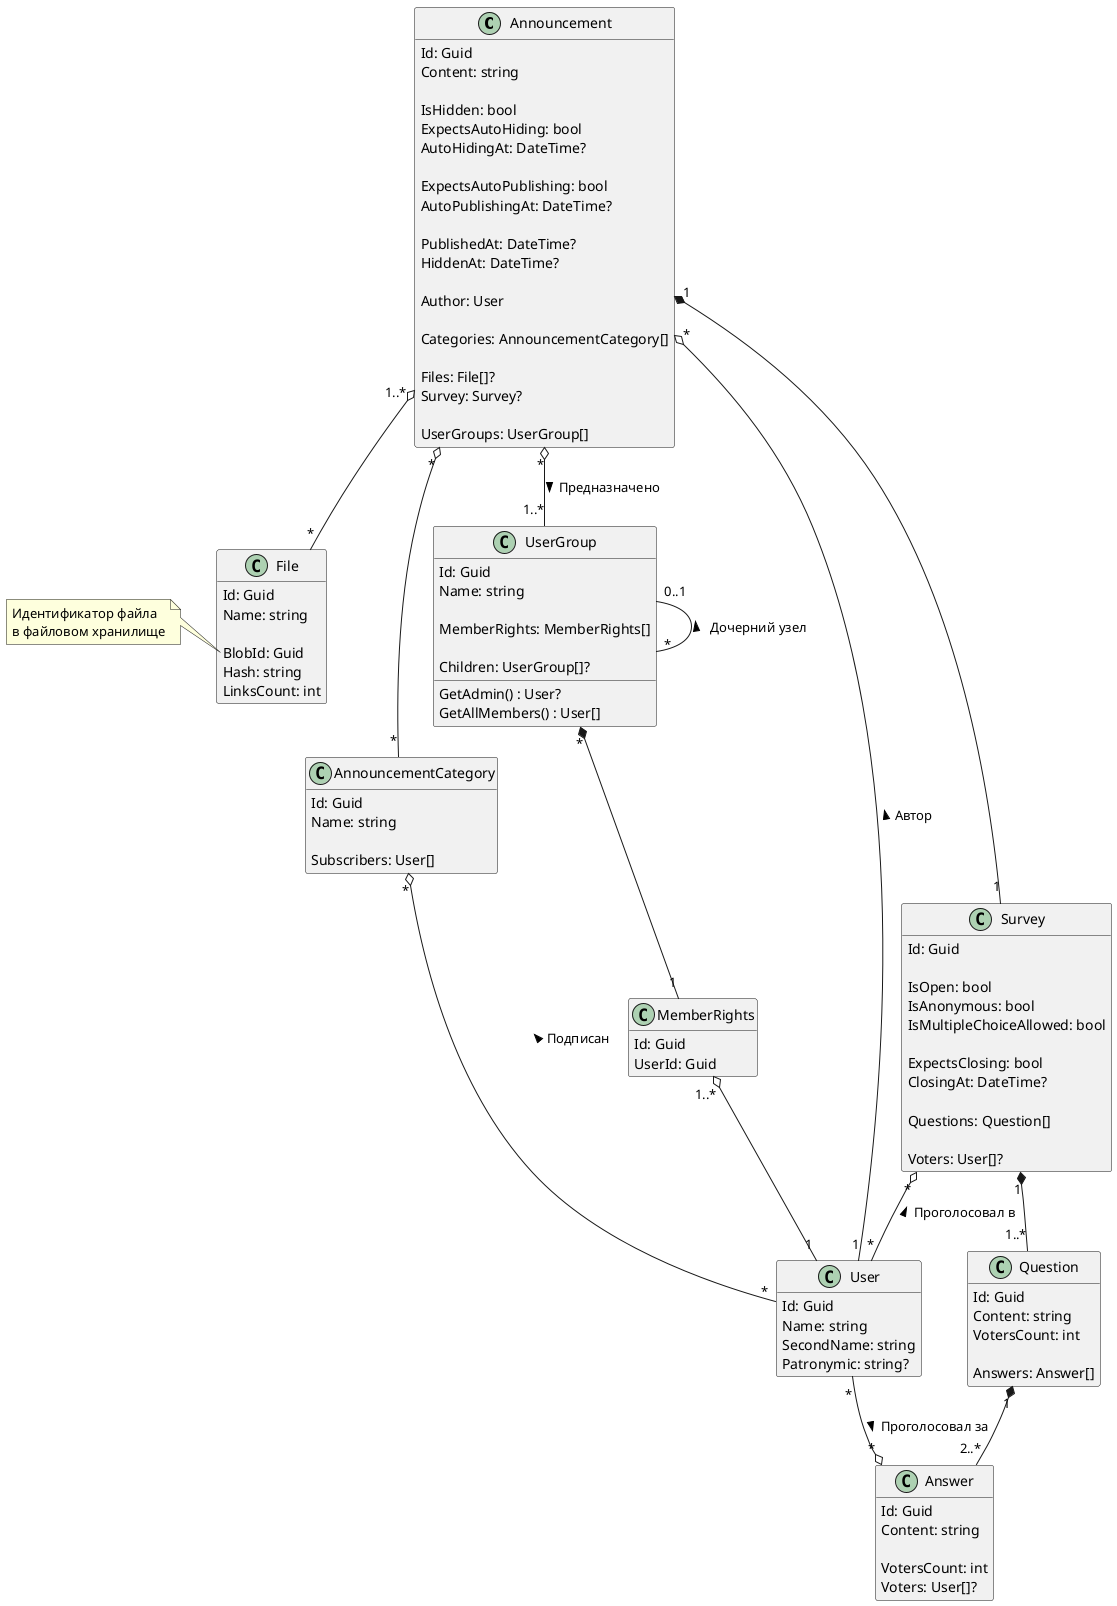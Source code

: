 @startuml
'https://plantuml.com/class-diagram

'left to right direction

'hide members
hide methods

'class AnnouncementsController 
'class AnnouncementService
'AnnouncementsController -- AnnouncementService
'
'class SurveysController
'class SurveyService
'SurveysController -- SurveyService

class Announcement {
    Id: Guid
    Content: string
    
    IsHidden: bool    
    ExpectsAutoHiding: bool
    AutoHidingAt: DateTime?
    
    ExpectsAutoPublishing: bool
    AutoPublishingAt: DateTime?
    
    PublishedAt: DateTime?
    HiddenAt: DateTime?
    
    Author: User
    
    Categories: AnnouncementCategory[]
    
    Files: File[]?
    Survey: Survey?
    
    UserGroups: UserGroup[]
}

class AnnouncementCategory {
    Id: Guid
    Name: string
    
    Subscribers: User[]
}
Announcement "*" o-- "*" AnnouncementCategory

class File {
    Id: Guid
    Name: string
    
    BlobId: Guid 
    Hash: string
    LinksCount: int
}
Announcement "1..*" o-- "*" File
note left of File::BlobId
    Идентификатор файла 
    в файловом хранилище
end note

class UserGroup {
    Id: Guid
    Name: string
    
'    Admin: User?
    MemberRights: MemberRights[]
    
    Children: UserGroup[]?
    
    GetAdmin() : User?
    GetAllMembers() : User[]
}
show UserGroup methods
UserGroup "0..1" -- "*" UserGroup : < Дочерний узел
Announcement "*" o-- "1..*" UserGroup : > Предназначено

class MemberRights {
    Id: Guid
    UserId: Guid
    ' todo продумать права
}
UserGroup "*" *-- "1" MemberRights

class User {
    Id: Guid
    Name: string
    SecondName: string
    Patronymic: string?
}
'UserGroup "*" o-- "0..1" User : < Админ
MemberRights "1..*" o-- "1" User
Announcement "*" o-- "1" User : < Автор
AnnouncementCategory "*" o-- "*" User : < Подписан
Survey "*" o-- "*" User : < Проголосовал в 

class Survey {
    Id: Guid
    
    IsOpen: bool
    IsAnonymous: bool
    IsMultipleChoiceAllowed: bool
    
    ExpectsClosing: bool
    ClosingAt: DateTime?
    
    Questions: Question[]
    
    Voters: User[]?
}
Announcement "1" *-- "1" Survey
'User "*" -- "*" Survey

class Question {
    Id: Guid
    Content: string
    VotersCount: int
    
    Answers: Answer[]
}
Survey "1" *-- "1..*" Question

class Answer {
    Id: Guid
    Content: string
    
    VotersCount: int
    Voters: User[]?
}
Question "1" *-- "2..*" Answer
User "*" --o "*" Answer : > Проголосовал за



@enduml
